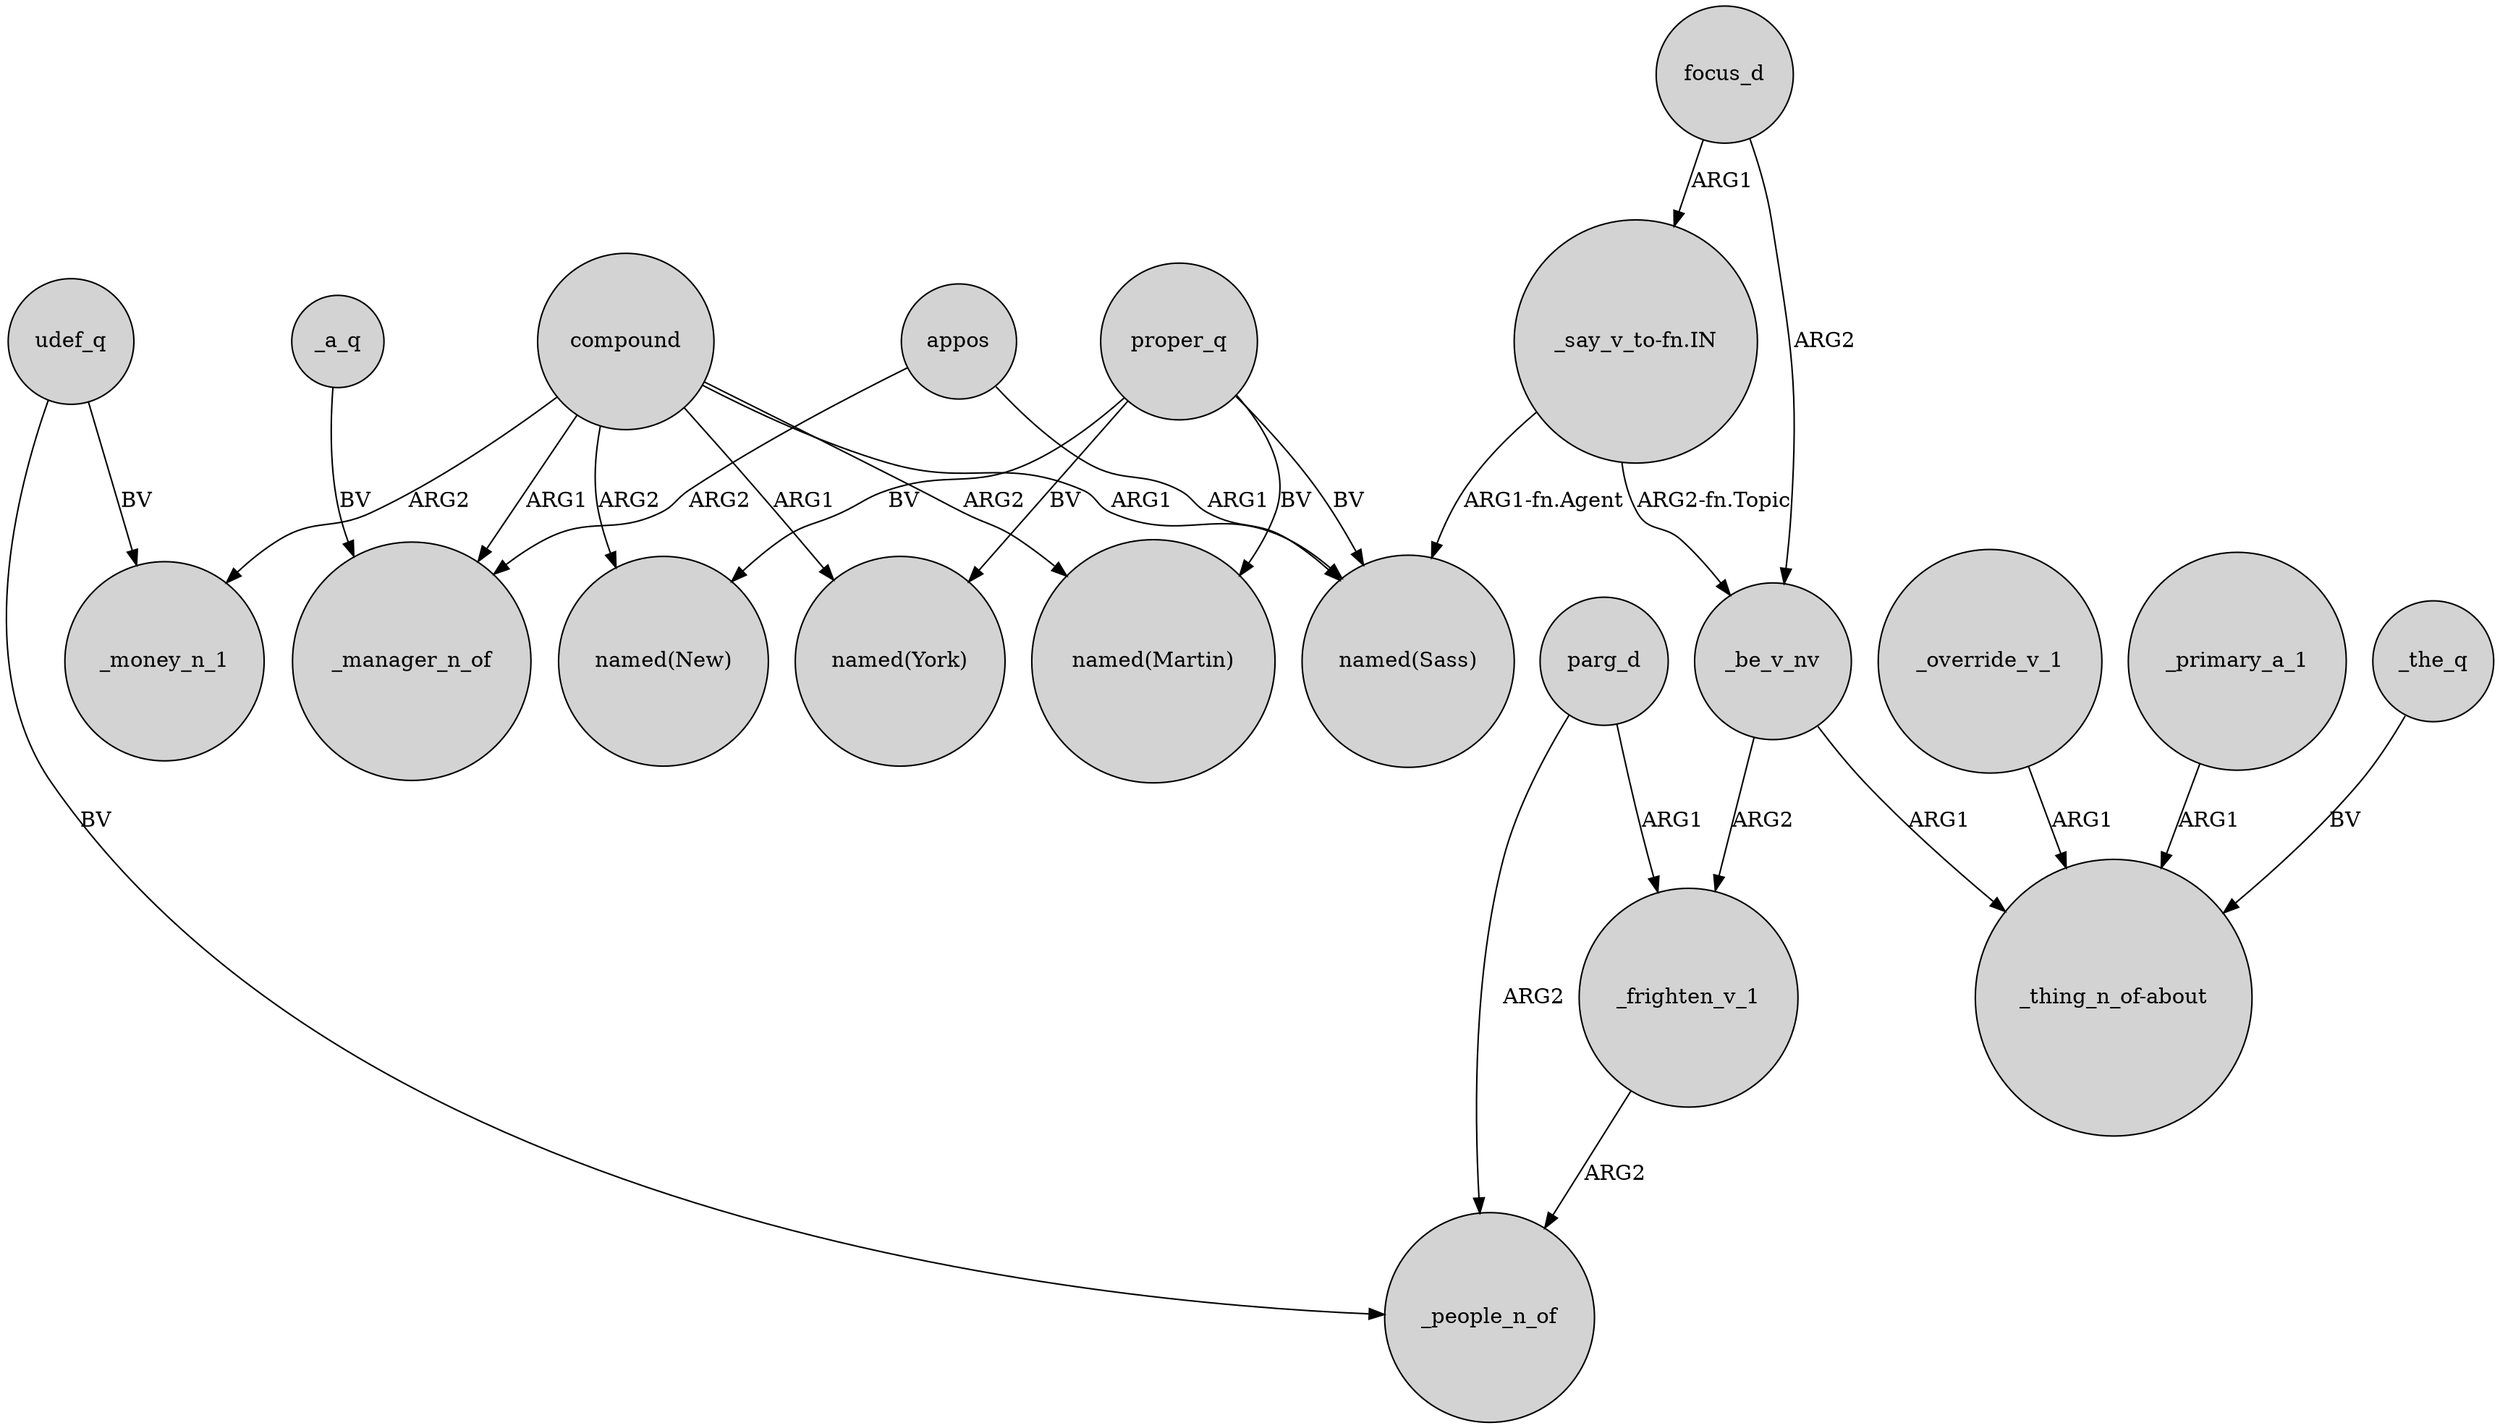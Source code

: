 digraph {
	node [shape=circle style=filled]
	udef_q -> _money_n_1 [label=BV]
	compound -> _manager_n_of [label=ARG1]
	compound -> "named(New)" [label=ARG2]
	parg_d -> _frighten_v_1 [label=ARG1]
	proper_q -> "named(New)" [label=BV]
	"_say_v_to-fn.IN" -> "named(Sass)" [label="ARG1-fn.Agent"]
	_be_v_nv -> "_thing_n_of-about" [label=ARG1]
	_be_v_nv -> _frighten_v_1 [label=ARG2]
	compound -> "named(Martin)" [label=ARG2]
	compound -> "named(Sass)" [label=ARG1]
	udef_q -> _people_n_of [label=BV]
	compound -> "named(York)" [label=ARG1]
	compound -> _money_n_1 [label=ARG2]
	_override_v_1 -> "_thing_n_of-about" [label=ARG1]
	focus_d -> _be_v_nv [label=ARG2]
	parg_d -> _people_n_of [label=ARG2]
	"_say_v_to-fn.IN" -> _be_v_nv [label="ARG2-fn.Topic"]
	_a_q -> _manager_n_of [label=BV]
	proper_q -> "named(Martin)" [label=BV]
	proper_q -> "named(Sass)" [label=BV]
	_primary_a_1 -> "_thing_n_of-about" [label=ARG1]
	_frighten_v_1 -> _people_n_of [label=ARG2]
	_the_q -> "_thing_n_of-about" [label=BV]
	proper_q -> "named(York)" [label=BV]
	appos -> _manager_n_of [label=ARG2]
	appos -> "named(Sass)" [label=ARG1]
	focus_d -> "_say_v_to-fn.IN" [label=ARG1]
}
